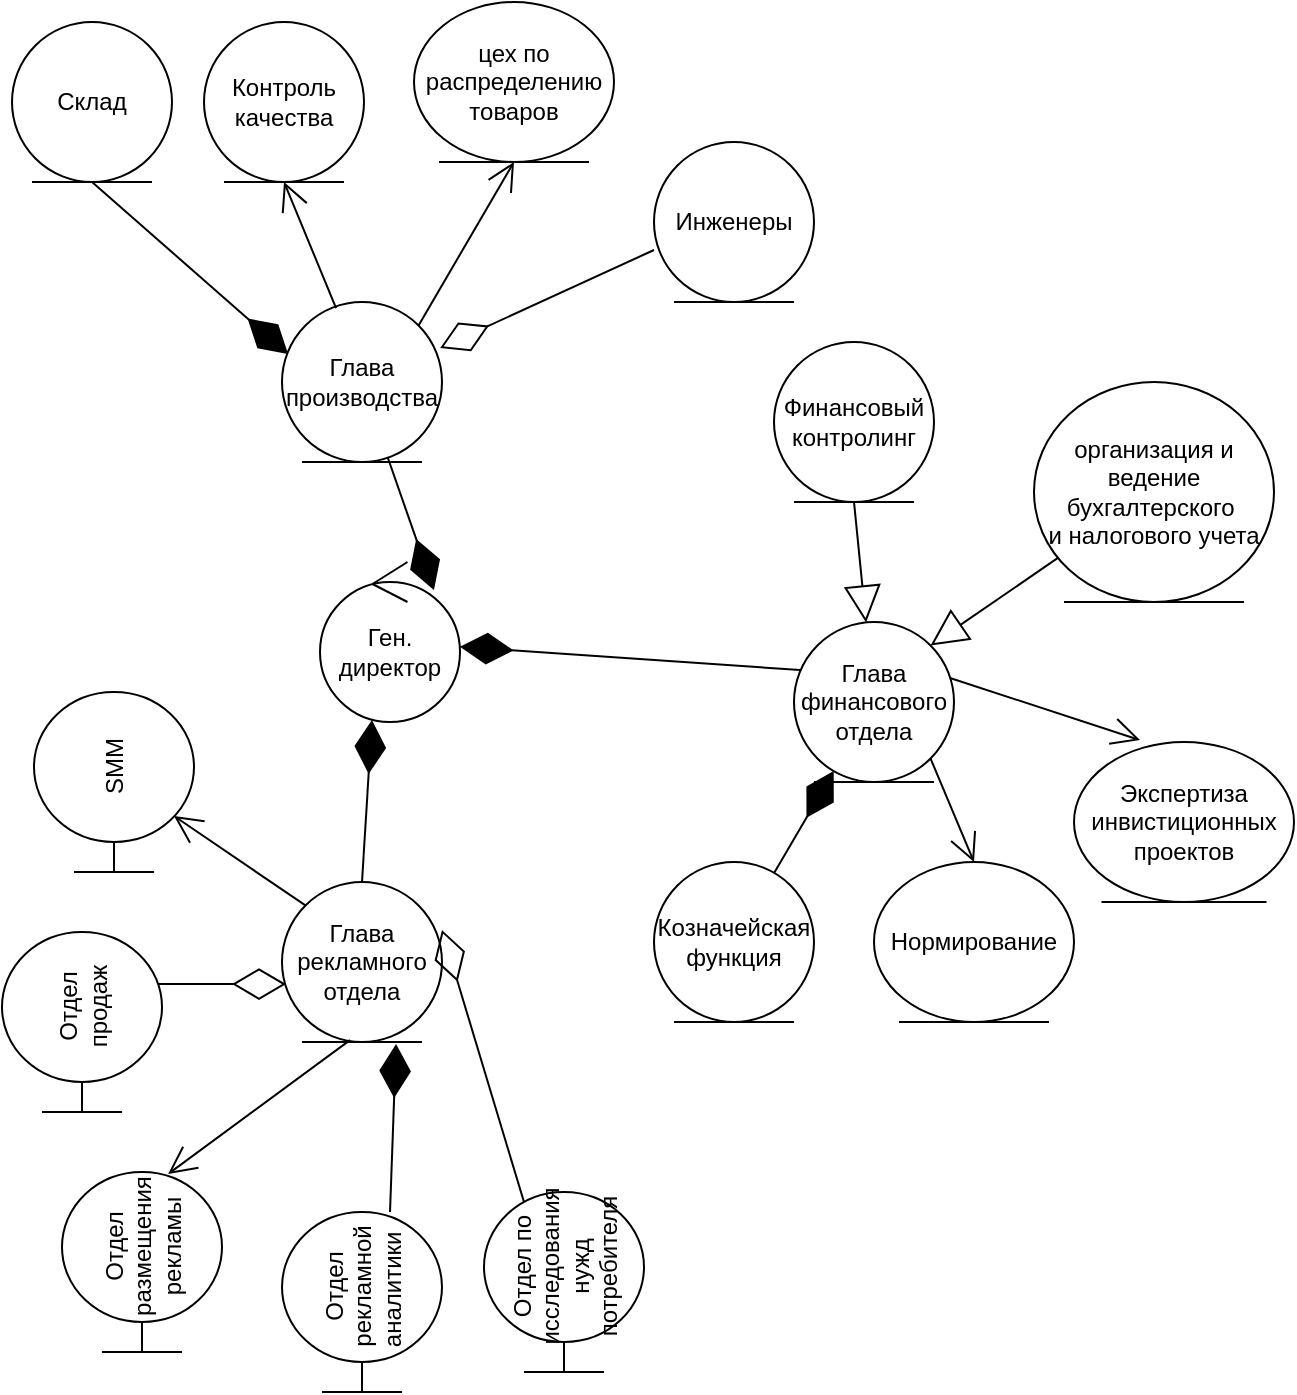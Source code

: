 <mxfile version="20.8.5" type="github">
  <diagram name="Страница 1" id="4H8iXRmtnrGgzoY1Sn-D">
    <mxGraphModel dx="1434" dy="796" grid="1" gridSize="10" guides="1" tooltips="1" connect="1" arrows="1" fold="1" page="1" pageScale="1" pageWidth="827" pageHeight="1169" math="0" shadow="0">
      <root>
        <mxCell id="0" />
        <mxCell id="1" parent="0" />
        <mxCell id="_J8wM2OBpAw2C5zsuMnr-1" value="Отдел продаж" style="shape=umlBoundary;whiteSpace=wrap;html=1;rotation=-90;" parent="1" vertex="1">
          <mxGeometry x="40" y="560" width="90" height="80" as="geometry" />
        </mxCell>
        <mxCell id="_J8wM2OBpAw2C5zsuMnr-2" value="Глава рекламного отдела" style="ellipse;shape=umlEntity;whiteSpace=wrap;html=1;" parent="1" vertex="1">
          <mxGeometry x="185" y="530" width="80" height="80" as="geometry" />
        </mxCell>
        <mxCell id="_J8wM2OBpAw2C5zsuMnr-3" value="Ген. директор" style="ellipse;shape=umlControl;whiteSpace=wrap;html=1;" parent="1" vertex="1">
          <mxGeometry x="204" y="370" width="70" height="80" as="geometry" />
        </mxCell>
        <mxCell id="_J8wM2OBpAw2C5zsuMnr-4" value="Отдел размещения рекламы" style="shape=umlBoundary;whiteSpace=wrap;html=1;rotation=-90;" parent="1" vertex="1">
          <mxGeometry x="70" y="680" width="90" height="80" as="geometry" />
        </mxCell>
        <mxCell id="_J8wM2OBpAw2C5zsuMnr-5" value="SMM" style="shape=umlBoundary;whiteSpace=wrap;html=1;rotation=-90;" parent="1" vertex="1">
          <mxGeometry x="56" y="440" width="90" height="80" as="geometry" />
        </mxCell>
        <mxCell id="_J8wM2OBpAw2C5zsuMnr-6" value="Отдел рекламной аналитики&amp;nbsp;" style="shape=umlBoundary;whiteSpace=wrap;html=1;rotation=-90;" parent="1" vertex="1">
          <mxGeometry x="180" y="700" width="90" height="80" as="geometry" />
        </mxCell>
        <mxCell id="_J8wM2OBpAw2C5zsuMnr-7" value="Отдел по исследования нужд потребителя" style="shape=umlBoundary;whiteSpace=wrap;html=1;rotation=-90;" parent="1" vertex="1">
          <mxGeometry x="281" y="690" width="90" height="80" as="geometry" />
        </mxCell>
        <mxCell id="_J8wM2OBpAw2C5zsuMnr-14" value="Глава финансового отдела" style="ellipse;shape=umlEntity;whiteSpace=wrap;html=1;" parent="1" vertex="1">
          <mxGeometry x="441" y="400" width="80" height="80" as="geometry" />
        </mxCell>
        <mxCell id="_J8wM2OBpAw2C5zsuMnr-19" value="организация и ведение бухгалтерского&amp;nbsp;&lt;br&gt;и налогового учета" style="ellipse;shape=umlEntity;whiteSpace=wrap;html=1;" parent="1" vertex="1">
          <mxGeometry x="561" y="280" width="120" height="110" as="geometry" />
        </mxCell>
        <mxCell id="_J8wM2OBpAw2C5zsuMnr-20" value="Экспертиза инвистиционных проектов" style="ellipse;shape=umlEntity;whiteSpace=wrap;html=1;" parent="1" vertex="1">
          <mxGeometry x="581" y="460" width="110" height="80" as="geometry" />
        </mxCell>
        <mxCell id="_J8wM2OBpAw2C5zsuMnr-21" value="Нормирование" style="ellipse;shape=umlEntity;whiteSpace=wrap;html=1;" parent="1" vertex="1">
          <mxGeometry x="481" y="520" width="100" height="80" as="geometry" />
        </mxCell>
        <mxCell id="_J8wM2OBpAw2C5zsuMnr-22" value="Козначейская&lt;br&gt;функция" style="ellipse;shape=umlEntity;whiteSpace=wrap;html=1;" parent="1" vertex="1">
          <mxGeometry x="371" y="520" width="80" height="80" as="geometry" />
        </mxCell>
        <mxCell id="_J8wM2OBpAw2C5zsuMnr-27" value="Финансовый контролинг" style="ellipse;shape=umlEntity;whiteSpace=wrap;html=1;" parent="1" vertex="1">
          <mxGeometry x="431" y="260" width="80" height="80" as="geometry" />
        </mxCell>
        <mxCell id="_J8wM2OBpAw2C5zsuMnr-29" value="Глава производства" style="ellipse;shape=umlEntity;whiteSpace=wrap;html=1;" parent="1" vertex="1">
          <mxGeometry x="185" y="240" width="80" height="80" as="geometry" />
        </mxCell>
        <mxCell id="_J8wM2OBpAw2C5zsuMnr-31" value="Инженеры" style="ellipse;shape=umlEntity;whiteSpace=wrap;html=1;" parent="1" vertex="1">
          <mxGeometry x="371" y="160" width="80" height="80" as="geometry" />
        </mxCell>
        <mxCell id="_J8wM2OBpAw2C5zsuMnr-33" value="Склад" style="ellipse;shape=umlEntity;whiteSpace=wrap;html=1;" parent="1" vertex="1">
          <mxGeometry x="50" y="100" width="80" height="80" as="geometry" />
        </mxCell>
        <mxCell id="_J8wM2OBpAw2C5zsuMnr-35" value="Контроль качества" style="ellipse;shape=umlEntity;whiteSpace=wrap;html=1;" parent="1" vertex="1">
          <mxGeometry x="146" y="100" width="80" height="80" as="geometry" />
        </mxCell>
        <mxCell id="_J8wM2OBpAw2C5zsuMnr-37" value="цех по распределению&lt;br&gt;товаров" style="ellipse;shape=umlEntity;whiteSpace=wrap;html=1;" parent="1" vertex="1">
          <mxGeometry x="251" y="90" width="100" height="80" as="geometry" />
        </mxCell>
        <mxCell id="VIMMK_ieuh5GP0SW73c3-1" value="" style="endArrow=diamondThin;endFill=1;endSize=24;html=1;rounded=0;" edge="1" parent="1" source="_J8wM2OBpAw2C5zsuMnr-22" target="_J8wM2OBpAw2C5zsuMnr-14">
          <mxGeometry width="160" relative="1" as="geometry">
            <mxPoint x="311" y="500" as="sourcePoint" />
            <mxPoint x="471" y="500" as="targetPoint" />
          </mxGeometry>
        </mxCell>
        <mxCell id="VIMMK_ieuh5GP0SW73c3-2" value="" style="endArrow=diamondThin;endFill=1;endSize=24;html=1;rounded=0;entryX=0.713;entryY=1.013;entryDx=0;entryDy=0;entryPerimeter=0;exitX=1;exitY=0.675;exitDx=0;exitDy=0;exitPerimeter=0;" edge="1" parent="1" source="_J8wM2OBpAw2C5zsuMnr-6" target="_J8wM2OBpAw2C5zsuMnr-2">
          <mxGeometry width="160" relative="1" as="geometry">
            <mxPoint x="320" y="800" as="sourcePoint" />
            <mxPoint x="490" y="610" as="targetPoint" />
          </mxGeometry>
        </mxCell>
        <mxCell id="VIMMK_ieuh5GP0SW73c3-3" value="" style="endArrow=diamondThin;endFill=0;endSize=24;html=1;rounded=0;entryX=0.025;entryY=0.638;entryDx=0;entryDy=0;entryPerimeter=0;exitX=0.711;exitY=0.975;exitDx=0;exitDy=0;exitPerimeter=0;" edge="1" parent="1" source="_J8wM2OBpAw2C5zsuMnr-1" target="_J8wM2OBpAw2C5zsuMnr-2">
          <mxGeometry width="160" relative="1" as="geometry">
            <mxPoint x="330" y="610" as="sourcePoint" />
            <mxPoint x="490" y="610" as="targetPoint" />
          </mxGeometry>
        </mxCell>
        <mxCell id="VIMMK_ieuh5GP0SW73c3-4" value="" style="endArrow=diamondThin;endFill=0;endSize=24;html=1;rounded=0;entryX=1;entryY=0.3;entryDx=0;entryDy=0;exitX=0.944;exitY=0.25;exitDx=0;exitDy=0;exitPerimeter=0;entryPerimeter=0;" edge="1" parent="1" source="_J8wM2OBpAw2C5zsuMnr-7" target="_J8wM2OBpAw2C5zsuMnr-2">
          <mxGeometry width="160" relative="1" as="geometry">
            <mxPoint x="330" y="610" as="sourcePoint" />
            <mxPoint x="490" y="610" as="targetPoint" />
          </mxGeometry>
        </mxCell>
        <mxCell id="VIMMK_ieuh5GP0SW73c3-5" value="" style="endArrow=diamondThin;endFill=1;endSize=24;html=1;rounded=0;exitX=0.5;exitY=0;exitDx=0;exitDy=0;entryX=0.371;entryY=0.988;entryDx=0;entryDy=0;entryPerimeter=0;" edge="1" parent="1" source="_J8wM2OBpAw2C5zsuMnr-2" target="_J8wM2OBpAw2C5zsuMnr-3">
          <mxGeometry width="160" relative="1" as="geometry">
            <mxPoint x="330" y="610" as="sourcePoint" />
            <mxPoint x="490" y="610" as="targetPoint" />
          </mxGeometry>
        </mxCell>
        <mxCell id="VIMMK_ieuh5GP0SW73c3-6" value="" style="endArrow=diamondThin;endFill=1;endSize=24;html=1;rounded=0;entryX=0.814;entryY=0.175;entryDx=0;entryDy=0;entryPerimeter=0;" edge="1" parent="1" source="_J8wM2OBpAw2C5zsuMnr-29" target="_J8wM2OBpAw2C5zsuMnr-3">
          <mxGeometry width="160" relative="1" as="geometry">
            <mxPoint x="370" y="400" as="sourcePoint" />
            <mxPoint x="425.97" y="249.04" as="targetPoint" />
          </mxGeometry>
        </mxCell>
        <mxCell id="VIMMK_ieuh5GP0SW73c3-7" value="" style="endArrow=diamondThin;endFill=1;endSize=24;html=1;rounded=0;exitX=0.038;exitY=0.3;exitDx=0;exitDy=0;exitPerimeter=0;" edge="1" parent="1" source="_J8wM2OBpAw2C5zsuMnr-14" target="_J8wM2OBpAw2C5zsuMnr-3">
          <mxGeometry width="160" relative="1" as="geometry">
            <mxPoint x="380" y="390" as="sourcePoint" />
            <mxPoint x="435.97" y="239.04" as="targetPoint" />
          </mxGeometry>
        </mxCell>
        <mxCell id="VIMMK_ieuh5GP0SW73c3-9" value="" style="endArrow=diamondThin;endFill=0;endSize=24;html=1;rounded=0;exitX=0;exitY=0.675;exitDx=0;exitDy=0;entryX=0.988;entryY=0.288;entryDx=0;entryDy=0;entryPerimeter=0;exitPerimeter=0;" edge="1" parent="1" source="_J8wM2OBpAw2C5zsuMnr-31" target="_J8wM2OBpAw2C5zsuMnr-29">
          <mxGeometry width="160" relative="1" as="geometry">
            <mxPoint x="-49" y="310" as="sourcePoint" />
            <mxPoint x="111" y="310" as="targetPoint" />
          </mxGeometry>
        </mxCell>
        <mxCell id="VIMMK_ieuh5GP0SW73c3-10" value="" style="endArrow=diamondThin;endFill=1;endSize=24;html=1;rounded=0;entryX=0.038;entryY=0.325;entryDx=0;entryDy=0;entryPerimeter=0;exitX=0.5;exitY=1;exitDx=0;exitDy=0;" edge="1" parent="1" source="_J8wM2OBpAw2C5zsuMnr-33" target="_J8wM2OBpAw2C5zsuMnr-29">
          <mxGeometry width="160" relative="1" as="geometry">
            <mxPoint x="10" y="250" as="sourcePoint" />
            <mxPoint x="170" y="250" as="targetPoint" />
          </mxGeometry>
        </mxCell>
        <mxCell id="VIMMK_ieuh5GP0SW73c3-13" value="" style="endArrow=block;endSize=16;endFill=0;html=1;rounded=0;entryX=1;entryY=0;entryDx=0;entryDy=0;" edge="1" parent="1" source="_J8wM2OBpAw2C5zsuMnr-19" target="_J8wM2OBpAw2C5zsuMnr-14">
          <mxGeometry x="-0.009" width="160" relative="1" as="geometry">
            <mxPoint x="311" y="400" as="sourcePoint" />
            <mxPoint x="471" y="400" as="targetPoint" />
            <mxPoint as="offset" />
          </mxGeometry>
        </mxCell>
        <mxCell id="VIMMK_ieuh5GP0SW73c3-14" value="" style="endArrow=block;endSize=16;endFill=0;html=1;rounded=0;exitX=0.5;exitY=1;exitDx=0;exitDy=0;" edge="1" parent="1" source="_J8wM2OBpAw2C5zsuMnr-27" target="_J8wM2OBpAw2C5zsuMnr-14">
          <mxGeometry x="-0.009" width="160" relative="1" as="geometry">
            <mxPoint x="471" y="370" as="sourcePoint" />
            <mxPoint x="407.355" y="413.802" as="targetPoint" />
            <mxPoint as="offset" />
          </mxGeometry>
        </mxCell>
        <mxCell id="VIMMK_ieuh5GP0SW73c3-16" value="" style="endArrow=open;endFill=1;endSize=12;html=1;rounded=0;exitX=1;exitY=1;exitDx=0;exitDy=0;entryX=0.5;entryY=0;entryDx=0;entryDy=0;" edge="1" parent="1" source="_J8wM2OBpAw2C5zsuMnr-14" target="_J8wM2OBpAw2C5zsuMnr-21">
          <mxGeometry width="160" relative="1" as="geometry">
            <mxPoint x="311" y="400" as="sourcePoint" />
            <mxPoint x="551" y="480" as="targetPoint" />
          </mxGeometry>
        </mxCell>
        <mxCell id="VIMMK_ieuh5GP0SW73c3-17" value="" style="endArrow=open;endFill=1;endSize=12;html=1;rounded=0;exitX=0;exitY=0;exitDx=0;exitDy=0;entryX=0.311;entryY=0.875;entryDx=0;entryDy=0;entryPerimeter=0;" edge="1" parent="1" source="_J8wM2OBpAw2C5zsuMnr-2" target="_J8wM2OBpAw2C5zsuMnr-5">
          <mxGeometry width="160" relative="1" as="geometry">
            <mxPoint x="330" y="510" as="sourcePoint" />
            <mxPoint x="70" y="800" as="targetPoint" />
          </mxGeometry>
        </mxCell>
        <mxCell id="VIMMK_ieuh5GP0SW73c3-18" value="" style="endArrow=open;endFill=1;endSize=12;html=1;rounded=0;exitX=0.425;exitY=0.988;exitDx=0;exitDy=0;exitPerimeter=0;entryX=0.989;entryY=0.663;entryDx=0;entryDy=0;entryPerimeter=0;" edge="1" parent="1" source="_J8wM2OBpAw2C5zsuMnr-2" target="_J8wM2OBpAw2C5zsuMnr-4">
          <mxGeometry width="160" relative="1" as="geometry">
            <mxPoint x="50" y="670" as="sourcePoint" />
            <mxPoint x="210" y="670" as="targetPoint" />
          </mxGeometry>
        </mxCell>
        <mxCell id="VIMMK_ieuh5GP0SW73c3-19" value="" style="endArrow=open;endFill=1;endSize=12;html=1;rounded=0;exitX=0.338;exitY=0.038;exitDx=0;exitDy=0;exitPerimeter=0;entryX=0.5;entryY=1;entryDx=0;entryDy=0;" edge="1" parent="1" source="_J8wM2OBpAw2C5zsuMnr-29" target="_J8wM2OBpAw2C5zsuMnr-35">
          <mxGeometry width="160" relative="1" as="geometry">
            <mxPoint x="-29" y="230" as="sourcePoint" />
            <mxPoint x="131" y="230" as="targetPoint" />
          </mxGeometry>
        </mxCell>
        <mxCell id="VIMMK_ieuh5GP0SW73c3-20" value="" style="endArrow=open;endFill=1;endSize=12;html=1;rounded=0;exitX=1;exitY=0;exitDx=0;exitDy=0;entryX=0.5;entryY=1;entryDx=0;entryDy=0;" edge="1" parent="1" source="_J8wM2OBpAw2C5zsuMnr-29" target="_J8wM2OBpAw2C5zsuMnr-37">
          <mxGeometry width="160" relative="1" as="geometry">
            <mxPoint x="41" y="250" as="sourcePoint" />
            <mxPoint x="201" y="250" as="targetPoint" />
          </mxGeometry>
        </mxCell>
        <mxCell id="VIMMK_ieuh5GP0SW73c3-21" value="" style="endArrow=open;endFill=1;endSize=12;html=1;rounded=0;exitX=0.975;exitY=0.35;exitDx=0;exitDy=0;exitPerimeter=0;entryX=0.3;entryY=-0.012;entryDx=0;entryDy=0;entryPerimeter=0;" edge="1" parent="1" source="_J8wM2OBpAw2C5zsuMnr-14" target="_J8wM2OBpAw2C5zsuMnr-20">
          <mxGeometry width="160" relative="1" as="geometry">
            <mxPoint x="521" y="439.5" as="sourcePoint" />
            <mxPoint x="681" y="439.5" as="targetPoint" />
          </mxGeometry>
        </mxCell>
      </root>
    </mxGraphModel>
  </diagram>
</mxfile>
